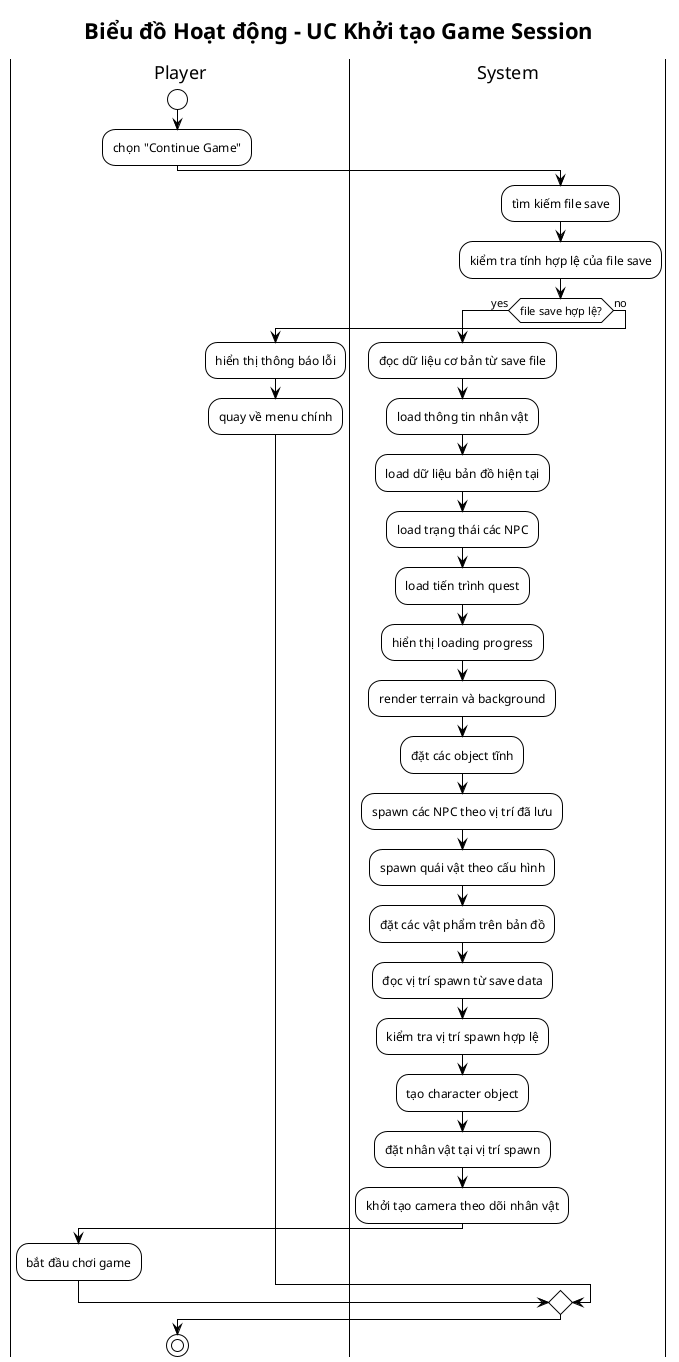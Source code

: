 @startuml Activity_Diagram_Game_Session
!theme plain

title Biểu đồ Hoạt động - UC Khởi tạo Game Session

|Player|
start
:chọn "Continue Game";

|System|
:tìm kiếm file save;
:kiểm tra tính hợp lệ của file save;

if (file save hợp lệ?) then (yes)
  :đọc dữ liệu cơ bản từ save file;
  :load thông tin nhân vật;
  :load dữ liệu bản đồ hiện tại;
  :load trạng thái các NPC;
  :load tiến trình quest;
  :hiển thị loading progress;
  :render terrain và background;
  :đặt các object tĩnh;
  :spawn các NPC theo vị trí đã lưu;
  :spawn quái vật theo cấu hình;
  :đặt các vật phẩm trên bản đồ;
  :đọc vị trí spawn từ save data;
  :kiểm tra vị trí spawn hợp lệ;
  :tạo character object;
  :đặt nhân vật tại vị trí spawn;
  :khởi tạo camera theo dõi nhân vật;
  
  |Player|
  :bắt đầu chơi game;
  
else (no)
  :hiển thị thông báo lỗi;
  :quay về menu chính;
endif

stop

@enduml